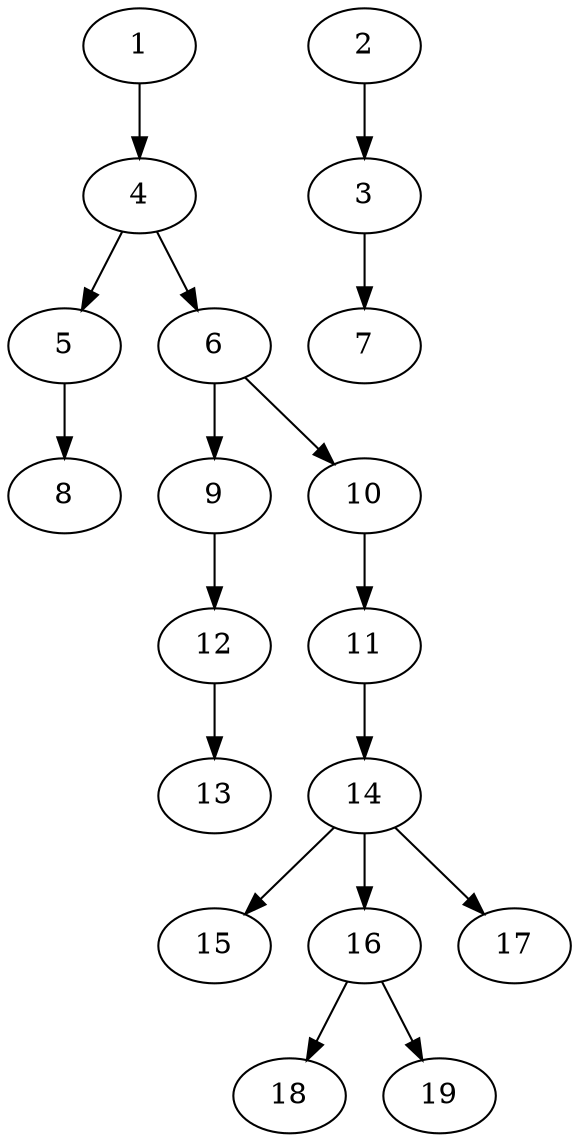 // DAG (tier=1-easy, mode=compute, n=19, ccr=0.287, fat=0.383, density=0.392, regular=0.723, jump=0.075, mindata=262144, maxdata=2097152)
// DAG automatically generated by daggen at Sun Aug 24 16:33:32 2025
// /home/ermia/Project/Environments/daggen/bin/daggen --dot --ccr 0.287 --fat 0.383 --regular 0.723 --density 0.392 --jump 0.075 --mindata 262144 --maxdata 2097152 -n 19 
digraph G {
  1 [size="2380853341728014336", alpha="0.16", expect_size="1190426670864007168"]
  1 -> 4 [size ="14264123260928"]
  2 [size="109357988065574912", alpha="0.09", expect_size="54678994032787456"]
  2 -> 3 [size ="1829463130112"]
  3 [size="48083021259339200", alpha="0.10", expect_size="24041510629669600"]
  3 -> 7 [size ="20756176044032"]
  4 [size="213864357451268096", alpha="0.13", expect_size="106932178725634048"]
  4 -> 5 [size ="2860985090048"]
  4 -> 6 [size ="2860985090048"]
  5 [size="163502710428418", alpha="0.05", expect_size="81751355214209"]
  5 -> 8 [size ="4133939576832"]
  6 [size="4965064116382203904", alpha="0.18", expect_size="2482532058191101952"]
  6 -> 9 [size ="23283051266048"]
  6 -> 10 [size ="23283051266048"]
  7 [size="74332678701299", alpha="0.09", expect_size="37166339350649"]
  8 [size="227338677982829", alpha="0.00", expect_size="113669338991414"]
  9 [size="612664433680032", alpha="0.13", expect_size="306332216840016"]
  9 -> 12 [size ="11700103282688"]
  10 [size="4938290311387414528", alpha="0.10", expect_size="2469145155693707264"]
  10 -> 11 [size ="23199274237952"]
  11 [size="729233304884084736", alpha="0.11", expect_size="364616652442042368"]
  11 -> 14 [size ="6481382473728"]
  12 [size="494571891520411", alpha="0.05", expect_size="247285945760205"]
  12 -> 13 [size ="700624928768"]
  13 [size="28759879460800688", alpha="0.11", expect_size="14379939730400344"]
  14 [size="19123106001673120", alpha="0.17", expect_size="9561553000836560"]
  14 -> 15 [size ="11326667620352"]
  14 -> 16 [size ="11326667620352"]
  14 -> 17 [size ="11326667620352"]
  15 [size="3396863039968903168", alpha="0.02", expect_size="1698431519984451584"]
  16 [size="1413616261308350464", alpha="0.20", expect_size="706808130654175232"]
  16 -> 18 [size ="10076530147328"]
  16 -> 19 [size ="10076530147328"]
  17 [size="2748895067916730368", alpha="0.08", expect_size="1374447533958365184"]
  18 [size="393605464204008", alpha="0.15", expect_size="196802732102004"]
  19 [size="2902372959354093568", alpha="0.13", expect_size="1451186479677046784"]
}